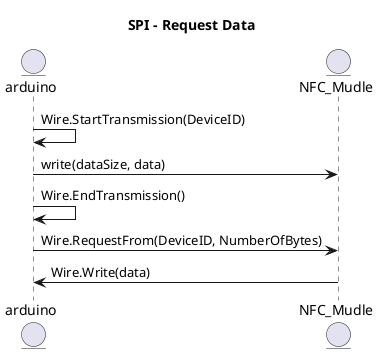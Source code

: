@startuml RequestData
Title SPI - Request Data
Entity arduino
Entity NFC_Mudle

arduino -> arduino : Wire.StartTransmission(DeviceID)
arduino -> NFC_Mudle : write(dataSize, data)
arduino -> arduino : Wire.EndTransmission()
arduino -> NFC_Mudle : Wire.RequestFrom(DeviceID, NumberOfBytes)
NFC_Mudle -> arduino : Wire.Write(data)


@enduml

@startuml SendData
Title SPI - Send Data
Entity arduino
Entity NFC_Mudle

arduino -> arduino : Wire.StartTransmission(DeviceID)
arduino -> NFC_Mudle : Wire.Write(SendFormAddress)
arduino -> NFC_Mudle : Wire.Write(data)
arduino -> arduino : Wire.EndTransmission()
arduino -> RequestFrom: Wire.RequestFrom(DeviceID, NumberOfBytes)
NFC_Mudle -> arduino : Wire.Write(data)

alt Error message is recieved
arduino -> NFC_Mudle : Wire.RequestFrom(DeviceID, NumberOfBytes)
NFC_Mudle -> arduino : Wire.Write(data)
end
@enduml